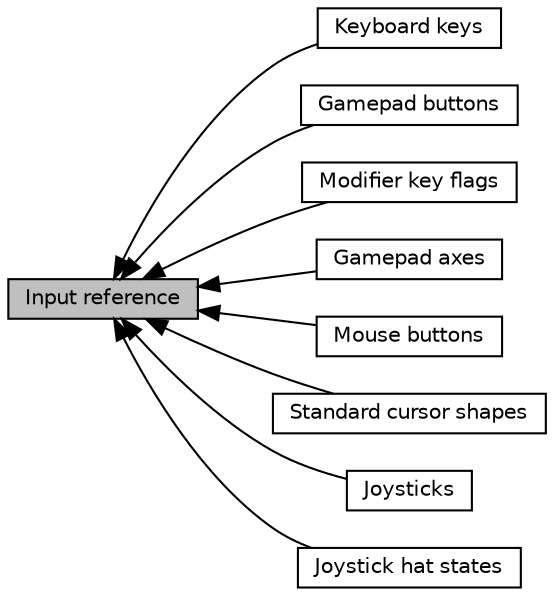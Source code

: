 digraph "Input reference"
{
  edge [fontname="Helvetica",fontsize="10",labelfontname="Helvetica",labelfontsize="10"];
  node [fontname="Helvetica",fontsize="10",shape=box];
  rankdir=LR;
  Node3 [label="Keyboard keys",height=0.2,width=0.4,color="black", fillcolor="white", style="filled",URL="$group__keys.html",tooltip="Keyboard key IDs."];
  Node7 [label="Gamepad buttons",height=0.2,width=0.4,color="black", fillcolor="white", style="filled",URL="$group__gamepad__buttons.html",tooltip="Gamepad buttons."];
  Node4 [label="Modifier key flags",height=0.2,width=0.4,color="black", fillcolor="white", style="filled",URL="$group__mods.html",tooltip="Modifier key flags."];
  Node8 [label="Gamepad axes",height=0.2,width=0.4,color="black", fillcolor="white", style="filled",URL="$group__gamepad__axes.html",tooltip="Gamepad axes."];
  Node5 [label="Mouse buttons",height=0.2,width=0.4,color="black", fillcolor="white", style="filled",URL="$group__buttons.html",tooltip="Mouse button IDs."];
  Node9 [label="Standard cursor shapes",height=0.2,width=0.4,color="black", fillcolor="white", style="filled",URL="$group__shapes.html",tooltip="Standard system cursor shapes."];
  Node6 [label="Joysticks",height=0.2,width=0.4,color="black", fillcolor="white", style="filled",URL="$group__joysticks.html",tooltip="Joystick IDs."];
  Node2 [label="Joystick hat states",height=0.2,width=0.4,color="black", fillcolor="white", style="filled",URL="$group__hat__state.html",tooltip="Joystick hat states."];
  Node1 [label="Input reference",height=0.2,width=0.4,color="black", fillcolor="grey75", style="filled", fontcolor="black",tooltip="Functions and types related to input handling."];
  Node1->Node2 [shape=plaintext, dir="back", style="solid"];
  Node1->Node3 [shape=plaintext, dir="back", style="solid"];
  Node1->Node4 [shape=plaintext, dir="back", style="solid"];
  Node1->Node5 [shape=plaintext, dir="back", style="solid"];
  Node1->Node6 [shape=plaintext, dir="back", style="solid"];
  Node1->Node7 [shape=plaintext, dir="back", style="solid"];
  Node1->Node8 [shape=plaintext, dir="back", style="solid"];
  Node1->Node9 [shape=plaintext, dir="back", style="solid"];
}
